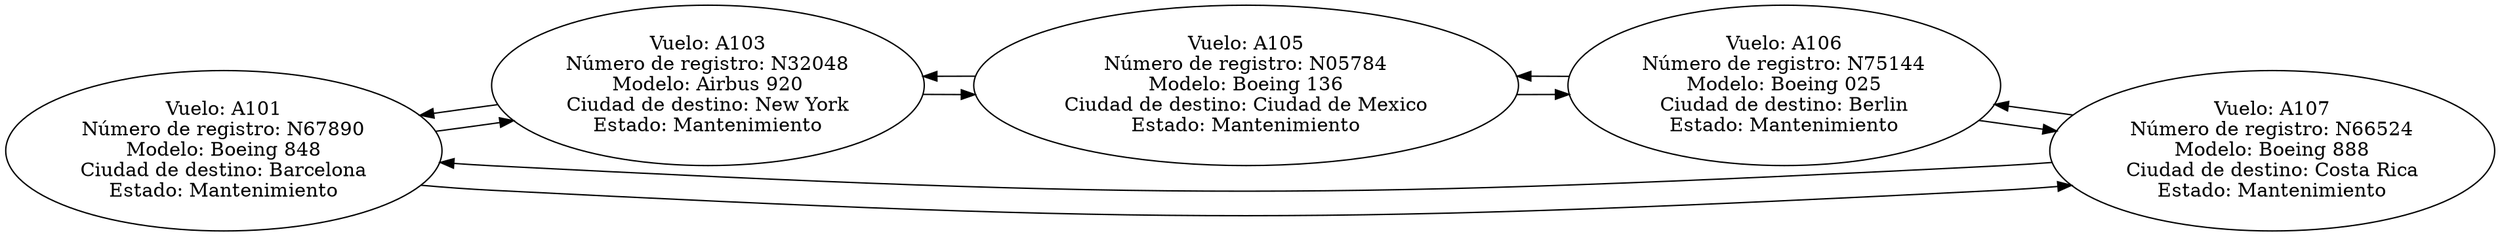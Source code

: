 digraph G {
  rankdir = LR;
  nodo0 [label="Vuelo: A101
Número de registro: N67890
Modelo: Boeing 848
Ciudad de destino: Barcelona
Estado: Mantenimiento
"];
  nodo1 [label="Vuelo: A103
Número de registro: N32048
Modelo: Airbus 920
Ciudad de destino: New York
Estado: Mantenimiento
"];
  nodo2 [label="Vuelo: A105
Número de registro: N05784
Modelo: Boeing 136
Ciudad de destino: Ciudad de Mexico
Estado: Mantenimiento
"];
  nodo3 [label="Vuelo: A106
Número de registro: N75144
Modelo: Boeing 025
Ciudad de destino: Berlin
Estado: Mantenimiento
"];
  nodo4 [label="Vuelo: A107
Número de registro: N66524
Modelo: Boeing 888
Ciudad de destino: Costa Rica
Estado: Mantenimiento
"];
  nodo0 -> nodo1;
  nodo1 -> nodo0;
  nodo1 -> nodo2;
  nodo2 -> nodo1;
  nodo2 -> nodo3;
  nodo3 -> nodo2;
  nodo3 -> nodo4;
  nodo4 -> nodo3;
  nodo4 -> nodo0;
  nodo0 -> nodo4;
}
